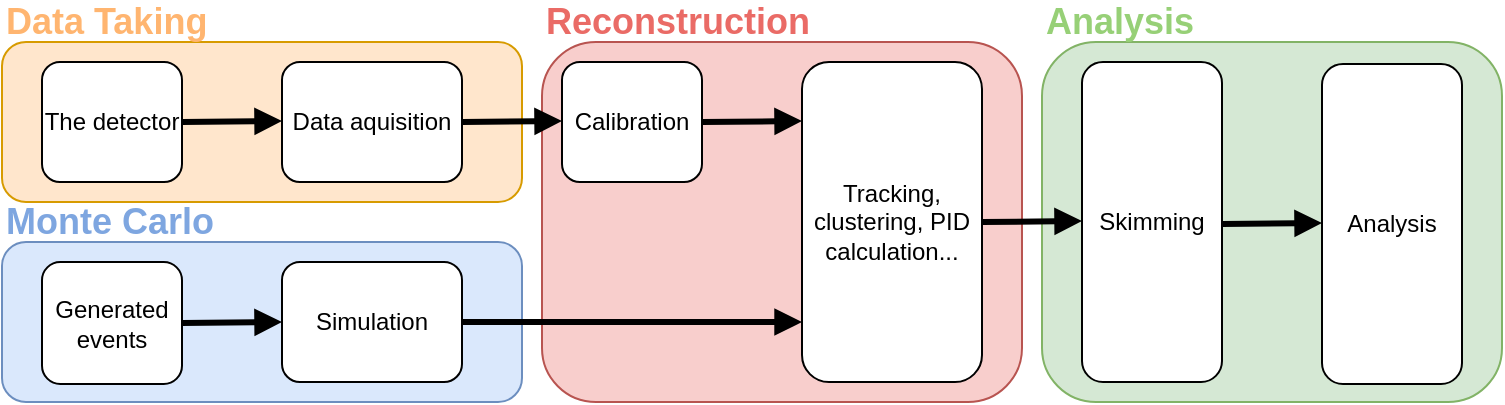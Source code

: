 <mxfile version="13.7.7" type="device"><diagram id="QrkYkSDKxesyALsGzoN_" name="Page-1"><mxGraphModel dx="942" dy="514" grid="1" gridSize="10" guides="1" tooltips="1" connect="1" arrows="1" fold="1" page="1" pageScale="1" pageWidth="850" pageHeight="1100" math="0" shadow="0"><root><mxCell id="0"/><mxCell id="1" parent="0"/><mxCell id="5NUR39DLNyDFLUQgdDPo-21" value="" style="rounded=1;whiteSpace=wrap;html=1;fillColor=#d5e8d4;strokeColor=#82b366;" parent="1" vertex="1"><mxGeometry x="560" y="90" width="230" height="180" as="geometry"/></mxCell><mxCell id="5NUR39DLNyDFLUQgdDPo-20" value="" style="rounded=1;whiteSpace=wrap;html=1;fillColor=#f8cecc;strokeColor=#b85450;" parent="1" vertex="1"><mxGeometry x="310" y="90" width="240" height="180" as="geometry"/></mxCell><mxCell id="5NUR39DLNyDFLUQgdDPo-19" value="" style="rounded=1;whiteSpace=wrap;html=1;fillColor=#dae8fc;strokeColor=#6c8ebf;" parent="1" vertex="1"><mxGeometry x="40" y="190" width="260" height="80" as="geometry"/></mxCell><mxCell id="5NUR39DLNyDFLUQgdDPo-18" value="" style="rounded=1;whiteSpace=wrap;html=1;fillColor=#ffe6cc;strokeColor=#d79b00;" parent="1" vertex="1"><mxGeometry x="40" y="90" width="260" height="80" as="geometry"/></mxCell><mxCell id="5NUR39DLNyDFLUQgdDPo-1" value="The detector" style="rounded=1;whiteSpace=wrap;html=1;" parent="1" vertex="1"><mxGeometry x="60" y="100" width="70" height="60" as="geometry"/></mxCell><mxCell id="5NUR39DLNyDFLUQgdDPo-2" value="&lt;div&gt;Generated &lt;br&gt;&lt;/div&gt;&lt;div&gt;events&lt;/div&gt;" style="rounded=1;whiteSpace=wrap;html=1;" parent="1" vertex="1"><mxGeometry x="60" y="200" width="70" height="61" as="geometry"/></mxCell><mxCell id="5NUR39DLNyDFLUQgdDPo-3" value="Data aquisition" style="rounded=1;whiteSpace=wrap;html=1;" parent="1" vertex="1"><mxGeometry x="180" y="100" width="90" height="60" as="geometry"/></mxCell><mxCell id="5NUR39DLNyDFLUQgdDPo-4" value="Simulation" style="rounded=1;whiteSpace=wrap;html=1;" parent="1" vertex="1"><mxGeometry x="180" y="200" width="90" height="60" as="geometry"/></mxCell><mxCell id="5NUR39DLNyDFLUQgdDPo-5" value="Calibration" style="rounded=1;whiteSpace=wrap;html=1;" parent="1" vertex="1"><mxGeometry x="320" y="100" width="70" height="60" as="geometry"/></mxCell><mxCell id="5NUR39DLNyDFLUQgdDPo-6" value="Tracking, clustering, PID calculation..." style="rounded=1;whiteSpace=wrap;html=1;" parent="1" vertex="1"><mxGeometry x="440" y="100" width="90" height="160" as="geometry"/></mxCell><mxCell id="5NUR39DLNyDFLUQgdDPo-7" value="Analysis" style="rounded=1;whiteSpace=wrap;html=1;" parent="1" vertex="1"><mxGeometry x="700" y="101" width="70" height="160" as="geometry"/></mxCell><mxCell id="5NUR39DLNyDFLUQgdDPo-8" value="Skimming" style="rounded=1;whiteSpace=wrap;html=1;" parent="1" vertex="1"><mxGeometry x="580" y="100" width="70" height="160" as="geometry"/></mxCell><mxCell id="5NUR39DLNyDFLUQgdDPo-10" value="" style="endArrow=block;html=1;endFill=1;strokeWidth=3;rounded=1;exitX=1;exitY=0.5;exitDx=0;exitDy=0;entryX=0;entryY=0.5;entryDx=0;entryDy=0;" parent="1" source="5NUR39DLNyDFLUQgdDPo-2" target="5NUR39DLNyDFLUQgdDPo-4" edge="1"><mxGeometry width="50" height="50" relative="1" as="geometry"><mxPoint x="400" y="290" as="sourcePoint"/><mxPoint x="240" y="310" as="targetPoint"/></mxGeometry></mxCell><mxCell id="5NUR39DLNyDFLUQgdDPo-11" value="" style="endArrow=block;html=1;endFill=1;strokeWidth=3;rounded=1;exitX=1;exitY=0.5;exitDx=0;exitDy=0;entryX=0;entryY=0.5;entryDx=0;entryDy=0;" parent="1" edge="1"><mxGeometry width="50" height="50" relative="1" as="geometry"><mxPoint x="130" y="130" as="sourcePoint"/><mxPoint x="180" y="129.5" as="targetPoint"/></mxGeometry></mxCell><mxCell id="5NUR39DLNyDFLUQgdDPo-12" value="" style="endArrow=block;html=1;endFill=1;strokeWidth=3;rounded=1;exitX=1;exitY=0.5;exitDx=0;exitDy=0;entryX=0;entryY=0.5;entryDx=0;entryDy=0;" parent="1" edge="1"><mxGeometry width="50" height="50" relative="1" as="geometry"><mxPoint x="270" y="130" as="sourcePoint"/><mxPoint x="320" y="129.5" as="targetPoint"/></mxGeometry></mxCell><mxCell id="5NUR39DLNyDFLUQgdDPo-13" value="" style="endArrow=block;html=1;endFill=1;strokeWidth=3;rounded=1;exitX=1;exitY=0.5;exitDx=0;exitDy=0;" parent="1" edge="1"><mxGeometry width="50" height="50" relative="1" as="geometry"><mxPoint x="270" y="230" as="sourcePoint"/><mxPoint x="440" y="230" as="targetPoint"/></mxGeometry></mxCell><mxCell id="5NUR39DLNyDFLUQgdDPo-15" value="" style="endArrow=block;html=1;endFill=1;strokeWidth=3;rounded=1;exitX=1;exitY=0.5;exitDx=0;exitDy=0;entryX=0;entryY=0.5;entryDx=0;entryDy=0;" parent="1" edge="1"><mxGeometry width="50" height="50" relative="1" as="geometry"><mxPoint x="390" y="130" as="sourcePoint"/><mxPoint x="440" y="129.5" as="targetPoint"/></mxGeometry></mxCell><mxCell id="5NUR39DLNyDFLUQgdDPo-16" value="" style="endArrow=block;html=1;endFill=1;strokeWidth=3;rounded=1;exitX=1;exitY=0.5;exitDx=0;exitDy=0;entryX=0;entryY=0.5;entryDx=0;entryDy=0;" parent="1" edge="1"><mxGeometry width="50" height="50" relative="1" as="geometry"><mxPoint x="530" y="180" as="sourcePoint"/><mxPoint x="580" y="179.5" as="targetPoint"/></mxGeometry></mxCell><mxCell id="5NUR39DLNyDFLUQgdDPo-17" value="" style="endArrow=block;html=1;endFill=1;strokeWidth=3;rounded=1;exitX=1;exitY=0.5;exitDx=0;exitDy=0;entryX=0;entryY=0.5;entryDx=0;entryDy=0;" parent="1" edge="1"><mxGeometry width="50" height="50" relative="1" as="geometry"><mxPoint x="650" y="181" as="sourcePoint"/><mxPoint x="700" y="180.5" as="targetPoint"/></mxGeometry></mxCell><mxCell id="5NUR39DLNyDFLUQgdDPo-22" value="&lt;font style=&quot;font-size: 18px;&quot; color=&quot;#FFB570&quot;&gt;Data Taking&lt;/font&gt;" style="text;html=1;strokeColor=none;fillColor=none;align=left;verticalAlign=middle;whiteSpace=wrap;rounded=0;fontSize=18;fontStyle=1" parent="1" vertex="1"><mxGeometry x="40" y="70" width="130" height="20" as="geometry"/></mxCell><mxCell id="5NUR39DLNyDFLUQgdDPo-23" value="&lt;font color=&quot;#7EA6E0&quot;&gt;Monte Carlo&lt;/font&gt;" style="text;html=1;strokeColor=none;fillColor=none;align=left;verticalAlign=middle;whiteSpace=wrap;rounded=0;fontSize=18;fontStyle=1" parent="1" vertex="1"><mxGeometry x="40" y="170" width="130" height="20" as="geometry"/></mxCell><mxCell id="5NUR39DLNyDFLUQgdDPo-24" value="&lt;font color=&quot;#EA6B66&quot;&gt;Reconstruction&lt;/font&gt;" style="text;html=1;strokeColor=none;fillColor=none;align=left;verticalAlign=middle;whiteSpace=wrap;rounded=0;fontSize=18;fontStyle=1" parent="1" vertex="1"><mxGeometry x="310" y="70" width="130" height="20" as="geometry"/></mxCell><mxCell id="5NUR39DLNyDFLUQgdDPo-25" value="&lt;font color=&quot;#97D077&quot;&gt;Analysis&lt;/font&gt;" style="text;html=1;strokeColor=none;fillColor=none;align=left;verticalAlign=middle;whiteSpace=wrap;rounded=0;fontSize=18;fontStyle=1" parent="1" vertex="1"><mxGeometry x="560" y="70" width="130" height="20" as="geometry"/></mxCell></root></mxGraphModel></diagram></mxfile>